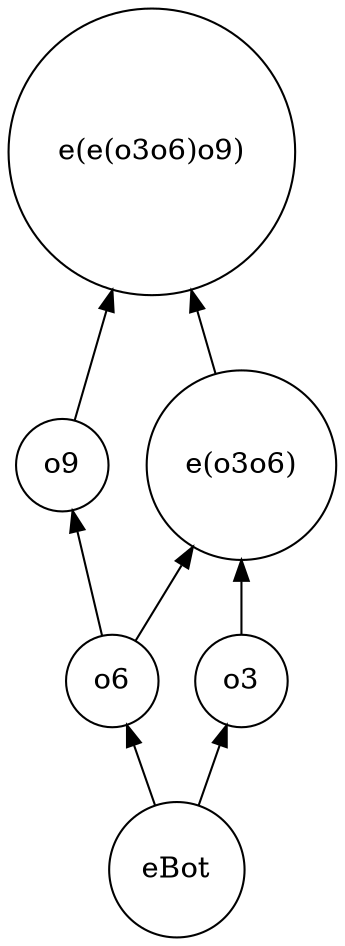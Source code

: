 strict digraph cla_v3_o4_d {
	rankdir=BT
	o9 [shape=circle]
	o6 [shape=circle]
	eBot [shape=circle]
	"e(e(o3o6)o9)" [shape=circle]
	o3 [shape=circle]
	"e(o3o6)" [shape=circle]
	o6 -> o9
	eBot -> o6
	"e(o3o6)" -> "e(e(o3o6)o9)"
	o9 -> "e(e(o3o6)o9)"
	eBot -> o3
	o6 -> "e(o3o6)"
	o3 -> "e(o3o6)"
}
